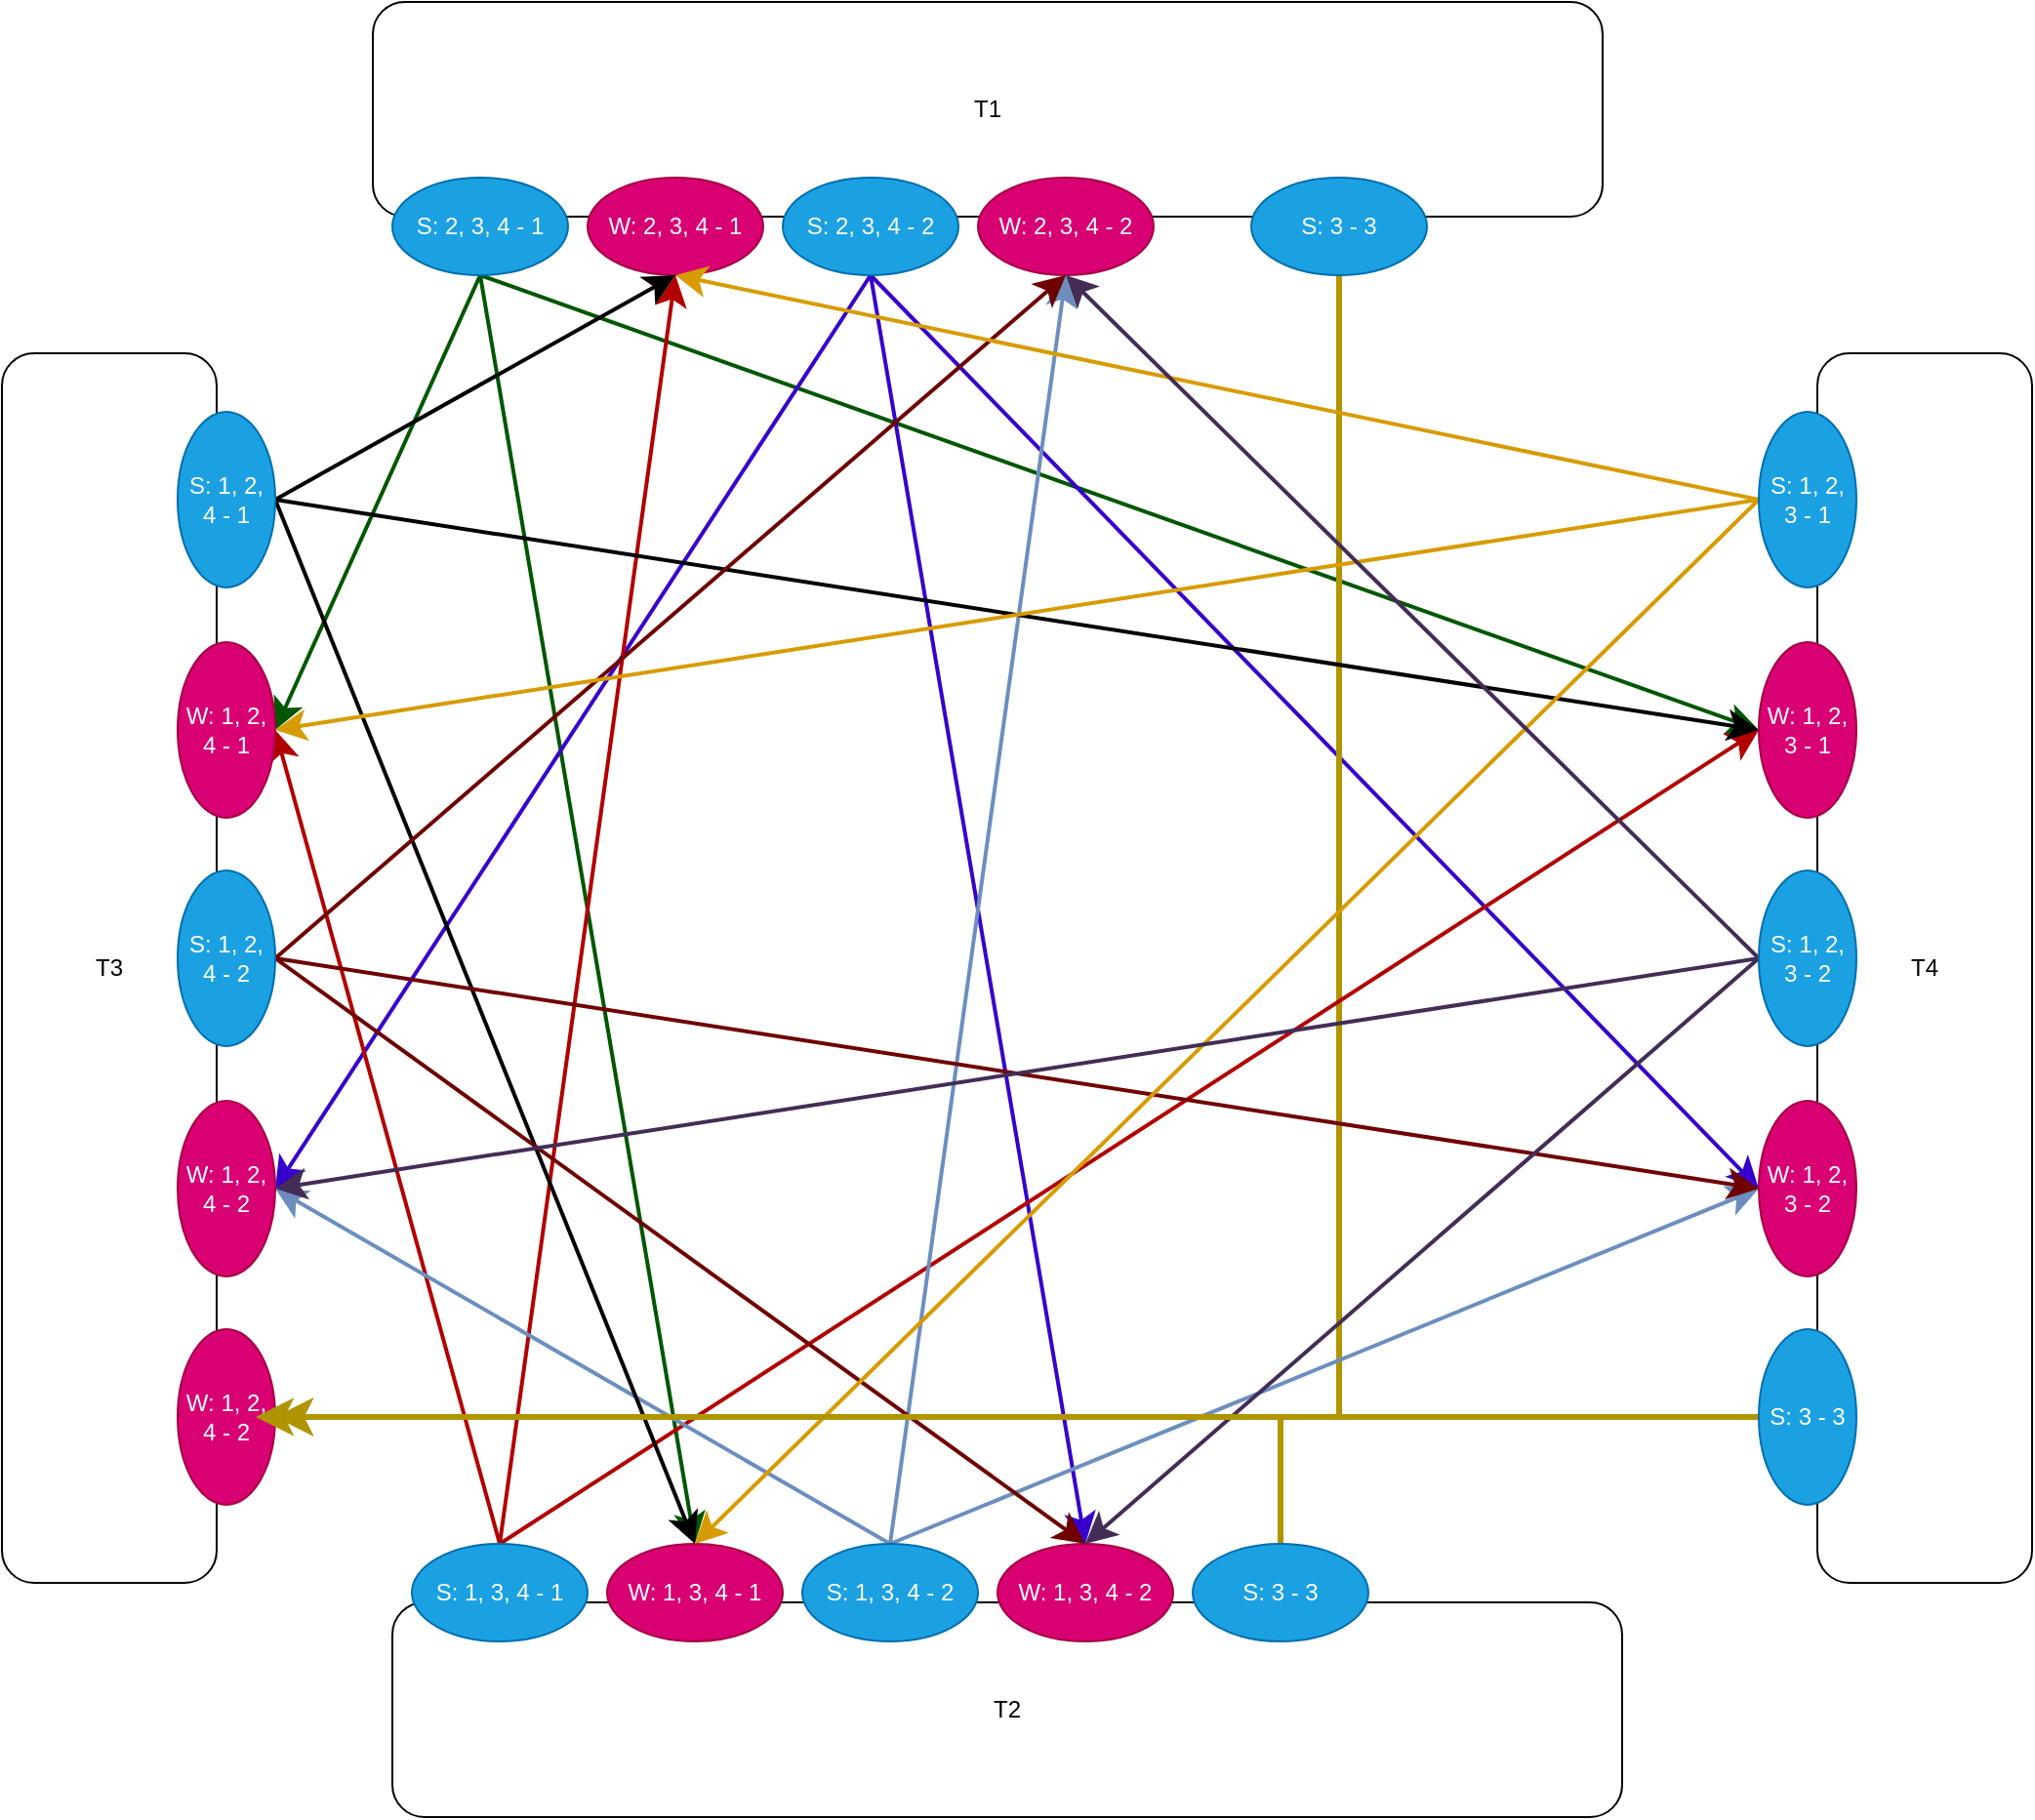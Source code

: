 <mxfile version="26.2.13">
  <diagram name="Page-1" id="DjUkn-ihwKVDMETKgou2">
    <mxGraphModel dx="2598" dy="2072" grid="1" gridSize="10" guides="1" tooltips="1" connect="1" arrows="1" fold="1" page="1" pageScale="1" pageWidth="850" pageHeight="1100" math="0" shadow="0">
      <root>
        <mxCell id="0" />
        <mxCell id="1" parent="0" />
        <mxCell id="Jsp00AbTkwFlg9TskLLd-2" value="T1" style="rounded=1;whiteSpace=wrap;html=1;" vertex="1" parent="1">
          <mxGeometry x="130" y="-170" width="630" height="110" as="geometry" />
        </mxCell>
        <mxCell id="Jsp00AbTkwFlg9TskLLd-42" style="rounded=0;orthogonalLoop=1;jettySize=auto;html=1;exitX=0.5;exitY=1;exitDx=0;exitDy=0;entryX=0.5;entryY=0;entryDx=0;entryDy=0;strokeWidth=2;curved=0;endSize=10;startSize=10;fillColor=#008a00;strokeColor=#005700;" edge="1" parent="1" source="Jsp00AbTkwFlg9TskLLd-6" target="Jsp00AbTkwFlg9TskLLd-28">
          <mxGeometry relative="1" as="geometry" />
        </mxCell>
        <mxCell id="Jsp00AbTkwFlg9TskLLd-43" style="rounded=0;orthogonalLoop=1;jettySize=auto;html=1;exitX=0.5;exitY=1;exitDx=0;exitDy=0;entryX=0.5;entryY=1;entryDx=0;entryDy=0;strokeWidth=2;curved=0;endSize=10;startSize=10;fillColor=#008a00;strokeColor=#005700;" edge="1" parent="1" source="Jsp00AbTkwFlg9TskLLd-6" target="Jsp00AbTkwFlg9TskLLd-36">
          <mxGeometry relative="1" as="geometry" />
        </mxCell>
        <mxCell id="Jsp00AbTkwFlg9TskLLd-44" style="rounded=0;orthogonalLoop=1;jettySize=auto;html=1;exitX=0.5;exitY=1;exitDx=0;exitDy=0;entryX=0.5;entryY=0;entryDx=0;entryDy=0;strokeWidth=2;curved=0;endSize=10;startSize=10;fillColor=#008a00;strokeColor=#005700;" edge="1" parent="1" source="Jsp00AbTkwFlg9TskLLd-6" target="Jsp00AbTkwFlg9TskLLd-21">
          <mxGeometry relative="1" as="geometry" />
        </mxCell>
        <mxCell id="Jsp00AbTkwFlg9TskLLd-6" value="S: 2, 3, 4 - 1" style="ellipse;whiteSpace=wrap;html=1;fillColor=#1ba1e2;fontColor=#ffffff;strokeColor=#006EAF;strokeWidth=1;" vertex="1" parent="1">
          <mxGeometry x="140" y="-80" width="90" height="50" as="geometry" />
        </mxCell>
        <mxCell id="Jsp00AbTkwFlg9TskLLd-7" value="W: 2, 3, 4 - 1" style="ellipse;whiteSpace=wrap;html=1;fillColor=#d80073;fontColor=#ffffff;strokeColor=#A50040;strokeWidth=1;" vertex="1" parent="1">
          <mxGeometry x="240" y="-80" width="90" height="50" as="geometry" />
        </mxCell>
        <mxCell id="Jsp00AbTkwFlg9TskLLd-61" style="rounded=0;orthogonalLoop=1;jettySize=auto;html=1;exitX=0.5;exitY=1;exitDx=0;exitDy=0;entryX=0.5;entryY=0;entryDx=0;entryDy=0;fillColor=#6a00ff;strokeColor=#3700CC;strokeWidth=2;curved=0;endSize=10;startSize=10;" edge="1" parent="1" source="Jsp00AbTkwFlg9TskLLd-8" target="Jsp00AbTkwFlg9TskLLd-30">
          <mxGeometry relative="1" as="geometry" />
        </mxCell>
        <mxCell id="Jsp00AbTkwFlg9TskLLd-64" style="rounded=0;orthogonalLoop=1;jettySize=auto;html=1;exitX=0.5;exitY=1;exitDx=0;exitDy=0;entryX=0.5;entryY=1;entryDx=0;entryDy=0;fillColor=#6a00ff;strokeColor=#3700CC;strokeWidth=2;curved=0;endSize=10;startSize=10;" edge="1" parent="1" source="Jsp00AbTkwFlg9TskLLd-8" target="Jsp00AbTkwFlg9TskLLd-38">
          <mxGeometry relative="1" as="geometry" />
        </mxCell>
        <mxCell id="Jsp00AbTkwFlg9TskLLd-65" style="rounded=0;orthogonalLoop=1;jettySize=auto;html=1;exitX=0.5;exitY=1;exitDx=0;exitDy=0;entryX=0.5;entryY=0;entryDx=0;entryDy=0;strokeWidth=2;curved=0;endSize=10;startSize=10;fillColor=#6a00ff;strokeColor=#3700CC;" edge="1" parent="1" source="Jsp00AbTkwFlg9TskLLd-8" target="Jsp00AbTkwFlg9TskLLd-23">
          <mxGeometry relative="1" as="geometry" />
        </mxCell>
        <mxCell id="Jsp00AbTkwFlg9TskLLd-8" value="S: 2, 3, 4 - 2" style="ellipse;whiteSpace=wrap;html=1;fillColor=#1ba1e2;fontColor=#ffffff;strokeColor=#006EAF;strokeWidth=1;" vertex="1" parent="1">
          <mxGeometry x="340" y="-80" width="90" height="50" as="geometry" />
        </mxCell>
        <mxCell id="Jsp00AbTkwFlg9TskLLd-9" value="W: 2, 3, 4 - 2" style="ellipse;whiteSpace=wrap;html=1;fillColor=#d80073;fontColor=#ffffff;strokeColor=#A50040;strokeWidth=1;" vertex="1" parent="1">
          <mxGeometry x="440" y="-80" width="90" height="50" as="geometry" />
        </mxCell>
        <mxCell id="Jsp00AbTkwFlg9TskLLd-77" style="edgeStyle=orthogonalEdgeStyle;rounded=0;orthogonalLoop=1;jettySize=auto;html=1;exitX=0.5;exitY=1;exitDx=0;exitDy=0;entryX=0.5;entryY=0;entryDx=0;entryDy=0;fillColor=#e3c800;strokeColor=#B09500;strokeWidth=3;endSize=10;startSize=10;" edge="1" parent="1" source="Jsp00AbTkwFlg9TskLLd-11" target="Jsp00AbTkwFlg9TskLLd-33">
          <mxGeometry relative="1" as="geometry" />
        </mxCell>
        <mxCell id="Jsp00AbTkwFlg9TskLLd-11" value="S: 3 - 3" style="ellipse;whiteSpace=wrap;html=1;fillColor=#1ba1e2;fontColor=#ffffff;strokeColor=#006EAF;strokeWidth=1;" vertex="1" parent="1">
          <mxGeometry x="580" y="-80" width="90" height="50" as="geometry" />
        </mxCell>
        <mxCell id="Jsp00AbTkwFlg9TskLLd-19" value="T2" style="rounded=1;whiteSpace=wrap;html=1;" vertex="1" parent="1">
          <mxGeometry x="140" y="650" width="630" height="110" as="geometry" />
        </mxCell>
        <mxCell id="Jsp00AbTkwFlg9TskLLd-52" style="rounded=0;orthogonalLoop=1;jettySize=auto;html=1;exitX=0.5;exitY=0;exitDx=0;exitDy=0;entryX=0.5;entryY=1;entryDx=0;entryDy=0;strokeWidth=2;curved=0;endSize=10;startSize=10;fillColor=#e51400;strokeColor=#B20000;" edge="1" parent="1" source="Jsp00AbTkwFlg9TskLLd-20" target="Jsp00AbTkwFlg9TskLLd-7">
          <mxGeometry relative="1" as="geometry">
            <mxPoint x="585" y="-30" as="targetPoint" />
          </mxGeometry>
        </mxCell>
        <mxCell id="Jsp00AbTkwFlg9TskLLd-53" style="rounded=0;orthogonalLoop=1;jettySize=auto;html=1;exitX=0.5;exitY=0;exitDx=0;exitDy=0;entryX=0.5;entryY=1;entryDx=0;entryDy=0;strokeWidth=2;curved=0;endSize=10;startSize=10;fillColor=#e51400;strokeColor=#B20000;" edge="1" parent="1" source="Jsp00AbTkwFlg9TskLLd-20" target="Jsp00AbTkwFlg9TskLLd-36">
          <mxGeometry relative="1" as="geometry" />
        </mxCell>
        <mxCell id="Jsp00AbTkwFlg9TskLLd-60" style="rounded=0;orthogonalLoop=1;jettySize=auto;html=1;exitX=0.5;exitY=0;exitDx=0;exitDy=0;entryX=0.5;entryY=0;entryDx=0;entryDy=0;strokeWidth=2;curved=0;endSize=10;startSize=10;fillColor=#e51400;strokeColor=#B20000;" edge="1" parent="1" source="Jsp00AbTkwFlg9TskLLd-20" target="Jsp00AbTkwFlg9TskLLd-28">
          <mxGeometry relative="1" as="geometry" />
        </mxCell>
        <mxCell id="Jsp00AbTkwFlg9TskLLd-20" value="&lt;div&gt;S: 1, 3, 4 - 1&lt;/div&gt;" style="ellipse;whiteSpace=wrap;html=1;fillColor=#1ba1e2;fontColor=#ffffff;strokeColor=#006EAF;" vertex="1" parent="1">
          <mxGeometry x="150" y="620" width="90" height="50" as="geometry" />
        </mxCell>
        <mxCell id="Jsp00AbTkwFlg9TskLLd-21" value="W: 1, 3, 4 - 1" style="ellipse;whiteSpace=wrap;html=1;fillColor=#d80073;fontColor=#ffffff;strokeColor=#A50040;" vertex="1" parent="1">
          <mxGeometry x="250" y="620" width="90" height="50" as="geometry" />
        </mxCell>
        <mxCell id="Jsp00AbTkwFlg9TskLLd-66" style="rounded=0;orthogonalLoop=1;jettySize=auto;html=1;exitX=0.5;exitY=0;exitDx=0;exitDy=0;entryX=0.5;entryY=1;entryDx=0;entryDy=0;strokeWidth=2;curved=0;endSize=10;startSize=10;fillColor=#dae8fc;gradientColor=#7ea6e0;strokeColor=#6c8ebf;" edge="1" parent="1" source="Jsp00AbTkwFlg9TskLLd-22" target="Jsp00AbTkwFlg9TskLLd-9">
          <mxGeometry relative="1" as="geometry" />
        </mxCell>
        <mxCell id="Jsp00AbTkwFlg9TskLLd-67" style="rounded=0;orthogonalLoop=1;jettySize=auto;html=1;exitX=0.5;exitY=0;exitDx=0;exitDy=0;entryX=0.5;entryY=0;entryDx=0;entryDy=0;strokeWidth=2;curved=0;endSize=10;startSize=10;fillColor=#dae8fc;gradientColor=#7ea6e0;strokeColor=#6c8ebf;" edge="1" parent="1" source="Jsp00AbTkwFlg9TskLLd-22" target="Jsp00AbTkwFlg9TskLLd-30">
          <mxGeometry relative="1" as="geometry" />
        </mxCell>
        <mxCell id="Jsp00AbTkwFlg9TskLLd-68" style="rounded=0;orthogonalLoop=1;jettySize=auto;html=1;exitX=0.5;exitY=0;exitDx=0;exitDy=0;entryX=0.5;entryY=1;entryDx=0;entryDy=0;strokeWidth=2;curved=0;endSize=10;startSize=10;fillColor=#dae8fc;gradientColor=#7ea6e0;strokeColor=#6c8ebf;" edge="1" parent="1" source="Jsp00AbTkwFlg9TskLLd-22" target="Jsp00AbTkwFlg9TskLLd-38">
          <mxGeometry relative="1" as="geometry" />
        </mxCell>
        <mxCell id="Jsp00AbTkwFlg9TskLLd-22" value="&lt;div&gt;S: 1, 3, 4 - 2&lt;/div&gt;" style="ellipse;whiteSpace=wrap;html=1;fillColor=#1ba1e2;fontColor=#ffffff;strokeColor=#006EAF;" vertex="1" parent="1">
          <mxGeometry x="350" y="620" width="90" height="50" as="geometry" />
        </mxCell>
        <mxCell id="Jsp00AbTkwFlg9TskLLd-23" value="W: 1, 3, 4 - 2" style="ellipse;whiteSpace=wrap;html=1;fillColor=#d80073;fontColor=#ffffff;strokeColor=#A50040;" vertex="1" parent="1">
          <mxGeometry x="450" y="620" width="90" height="50" as="geometry" />
        </mxCell>
        <mxCell id="Jsp00AbTkwFlg9TskLLd-75" style="edgeStyle=orthogonalEdgeStyle;rounded=0;orthogonalLoop=1;jettySize=auto;html=1;exitX=0.5;exitY=0;exitDx=0;exitDy=0;entryX=0.5;entryY=0;entryDx=0;entryDy=0;fillColor=#e3c800;strokeColor=#B09500;strokeWidth=3;endSize=10;startSize=10;" edge="1" parent="1" source="Jsp00AbTkwFlg9TskLLd-25" target="Jsp00AbTkwFlg9TskLLd-33">
          <mxGeometry relative="1" as="geometry" />
        </mxCell>
        <mxCell id="Jsp00AbTkwFlg9TskLLd-25" value="S: 3 - 3" style="ellipse;whiteSpace=wrap;html=1;fillColor=#1ba1e2;fontColor=#ffffff;strokeColor=#006EAF;" vertex="1" parent="1">
          <mxGeometry x="550" y="620" width="90" height="50" as="geometry" />
        </mxCell>
        <mxCell id="Jsp00AbTkwFlg9TskLLd-26" value="T3" style="rounded=1;whiteSpace=wrap;html=1;direction=south;" vertex="1" parent="1">
          <mxGeometry x="-60" y="10" width="110" height="630" as="geometry" />
        </mxCell>
        <mxCell id="Jsp00AbTkwFlg9TskLLd-45" style="rounded=0;orthogonalLoop=1;jettySize=auto;html=1;exitX=0.5;exitY=0;exitDx=0;exitDy=0;entryX=0.5;entryY=1;entryDx=0;entryDy=0;strokeWidth=2;curved=0;endSize=10;startSize=10;" edge="1" parent="1" source="Jsp00AbTkwFlg9TskLLd-27" target="Jsp00AbTkwFlg9TskLLd-36">
          <mxGeometry relative="1" as="geometry" />
        </mxCell>
        <mxCell id="Jsp00AbTkwFlg9TskLLd-47" style="rounded=0;orthogonalLoop=1;jettySize=auto;html=1;exitX=0.5;exitY=0;exitDx=0;exitDy=0;entryX=0.5;entryY=0;entryDx=0;entryDy=0;strokeWidth=2;curved=0;endSize=10;startSize=10;" edge="1" parent="1" source="Jsp00AbTkwFlg9TskLLd-27" target="Jsp00AbTkwFlg9TskLLd-21">
          <mxGeometry relative="1" as="geometry" />
        </mxCell>
        <mxCell id="Jsp00AbTkwFlg9TskLLd-48" style="rounded=0;orthogonalLoop=1;jettySize=auto;html=1;exitX=0.5;exitY=0;exitDx=0;exitDy=0;entryX=0.5;entryY=1;entryDx=0;entryDy=0;strokeWidth=2;curved=0;endSize=10;startSize=10;" edge="1" parent="1" source="Jsp00AbTkwFlg9TskLLd-27" target="Jsp00AbTkwFlg9TskLLd-7">
          <mxGeometry relative="1" as="geometry" />
        </mxCell>
        <mxCell id="Jsp00AbTkwFlg9TskLLd-27" value="&lt;div&gt;S: 1, 2, 4 - 1&lt;/div&gt;" style="ellipse;whiteSpace=wrap;html=1;fillColor=#1ba1e2;fontColor=#ffffff;strokeColor=#006EAF;direction=south;strokeWidth=1;" vertex="1" parent="1">
          <mxGeometry x="30" y="40" width="50" height="90" as="geometry" />
        </mxCell>
        <mxCell id="Jsp00AbTkwFlg9TskLLd-28" value="W: 1, 2, 4 - 1" style="ellipse;whiteSpace=wrap;html=1;fillColor=#d80073;fontColor=#ffffff;strokeColor=#A50040;direction=south;strokeWidth=1;" vertex="1" parent="1">
          <mxGeometry x="30" y="158" width="50" height="90" as="geometry" />
        </mxCell>
        <mxCell id="Jsp00AbTkwFlg9TskLLd-69" style="rounded=0;orthogonalLoop=1;jettySize=auto;html=1;exitX=0.5;exitY=0;exitDx=0;exitDy=0;entryX=0.5;entryY=1;entryDx=0;entryDy=0;strokeWidth=2;curved=0;endSize=10;startSize=10;fillColor=#a20025;strokeColor=#6F0000;" edge="1" parent="1" source="Jsp00AbTkwFlg9TskLLd-29" target="Jsp00AbTkwFlg9TskLLd-9">
          <mxGeometry relative="1" as="geometry" />
        </mxCell>
        <mxCell id="Jsp00AbTkwFlg9TskLLd-70" style="rounded=0;orthogonalLoop=1;jettySize=auto;html=1;exitX=0.5;exitY=0;exitDx=0;exitDy=0;entryX=0.5;entryY=1;entryDx=0;entryDy=0;strokeWidth=2;curved=0;endSize=10;startSize=10;fillColor=#a20025;strokeColor=#6F0000;" edge="1" parent="1" source="Jsp00AbTkwFlg9TskLLd-29" target="Jsp00AbTkwFlg9TskLLd-38">
          <mxGeometry relative="1" as="geometry" />
        </mxCell>
        <mxCell id="Jsp00AbTkwFlg9TskLLd-71" style="rounded=0;orthogonalLoop=1;jettySize=auto;html=1;exitX=0.5;exitY=0;exitDx=0;exitDy=0;entryX=0.5;entryY=0;entryDx=0;entryDy=0;strokeWidth=2;curved=0;endSize=10;startSize=10;fillColor=#a20025;strokeColor=#6F0000;" edge="1" parent="1" source="Jsp00AbTkwFlg9TskLLd-29" target="Jsp00AbTkwFlg9TskLLd-23">
          <mxGeometry relative="1" as="geometry" />
        </mxCell>
        <mxCell id="Jsp00AbTkwFlg9TskLLd-29" value="&lt;div&gt;S: 1, 2, 4 - 2&lt;/div&gt;" style="ellipse;whiteSpace=wrap;html=1;fillColor=#1ba1e2;fontColor=#ffffff;strokeColor=#006EAF;direction=south;strokeWidth=1;" vertex="1" parent="1">
          <mxGeometry x="30" y="275" width="50" height="90" as="geometry" />
        </mxCell>
        <mxCell id="Jsp00AbTkwFlg9TskLLd-30" value="W: 1, 2, 4 - 2" style="ellipse;whiteSpace=wrap;html=1;fillColor=#d80073;fontColor=#ffffff;strokeColor=#A50040;direction=south;strokeWidth=1;" vertex="1" parent="1">
          <mxGeometry x="30" y="393" width="50" height="90" as="geometry" />
        </mxCell>
        <mxCell id="Jsp00AbTkwFlg9TskLLd-33" value="W: 1, 2, 4 - 2" style="ellipse;whiteSpace=wrap;html=1;fillColor=#d80073;fontColor=#ffffff;strokeColor=#A50040;direction=south;strokeWidth=1;" vertex="1" parent="1">
          <mxGeometry x="30" y="510" width="50" height="90" as="geometry" />
        </mxCell>
        <mxCell id="Jsp00AbTkwFlg9TskLLd-34" value="T4" style="rounded=1;whiteSpace=wrap;html=1;direction=south;" vertex="1" parent="1">
          <mxGeometry x="870" y="10" width="110" height="630" as="geometry" />
        </mxCell>
        <mxCell id="Jsp00AbTkwFlg9TskLLd-49" style="rounded=0;orthogonalLoop=1;jettySize=auto;html=1;exitX=0.5;exitY=1;exitDx=0;exitDy=0;entryX=0.5;entryY=0;entryDx=0;entryDy=0;strokeWidth=2;curved=0;endSize=10;startSize=10;fillColor=#ffcd28;gradientColor=#ffa500;strokeColor=#d79b00;" edge="1" parent="1" source="Jsp00AbTkwFlg9TskLLd-35" target="Jsp00AbTkwFlg9TskLLd-28">
          <mxGeometry relative="1" as="geometry" />
        </mxCell>
        <mxCell id="Jsp00AbTkwFlg9TskLLd-50" style="rounded=0;orthogonalLoop=1;jettySize=auto;html=1;exitX=0.5;exitY=1;exitDx=0;exitDy=0;entryX=0.5;entryY=0;entryDx=0;entryDy=0;strokeWidth=2;curved=0;endSize=10;startSize=10;fillColor=#ffcd28;gradientColor=#ffa500;strokeColor=#d79b00;" edge="1" parent="1" source="Jsp00AbTkwFlg9TskLLd-35" target="Jsp00AbTkwFlg9TskLLd-21">
          <mxGeometry relative="1" as="geometry" />
        </mxCell>
        <mxCell id="Jsp00AbTkwFlg9TskLLd-51" style="rounded=0;orthogonalLoop=1;jettySize=auto;html=1;exitX=0.5;exitY=1;exitDx=0;exitDy=0;entryX=0.5;entryY=1;entryDx=0;entryDy=0;strokeWidth=2;curved=0;endSize=10;startSize=10;fillColor=#ffcd28;gradientColor=#ffa500;strokeColor=#d79b00;" edge="1" parent="1" source="Jsp00AbTkwFlg9TskLLd-35" target="Jsp00AbTkwFlg9TskLLd-7">
          <mxGeometry relative="1" as="geometry">
            <mxPoint x="585" y="-30" as="targetPoint" />
          </mxGeometry>
        </mxCell>
        <mxCell id="Jsp00AbTkwFlg9TskLLd-35" value="&lt;div&gt;S: 1, 2, 3 - 1&lt;/div&gt;" style="ellipse;whiteSpace=wrap;html=1;fillColor=#1ba1e2;fontColor=#ffffff;strokeColor=#006EAF;direction=south;strokeWidth=1;" vertex="1" parent="1">
          <mxGeometry x="840" y="40" width="50" height="90" as="geometry" />
        </mxCell>
        <mxCell id="Jsp00AbTkwFlg9TskLLd-36" value="W: 1, 2, 3 - 1" style="ellipse;whiteSpace=wrap;html=1;fillColor=#d80073;fontColor=#ffffff;strokeColor=#A50040;direction=south;strokeWidth=1;" vertex="1" parent="1">
          <mxGeometry x="840" y="158" width="50" height="90" as="geometry" />
        </mxCell>
        <mxCell id="Jsp00AbTkwFlg9TskLLd-72" style="rounded=0;orthogonalLoop=1;jettySize=auto;html=1;exitX=0.5;exitY=1;exitDx=0;exitDy=0;entryX=0.5;entryY=1;entryDx=0;entryDy=0;strokeWidth=2;endSize=10;startSize=10;fillColor=#76608a;strokeColor=#432D57;" edge="1" parent="1" source="Jsp00AbTkwFlg9TskLLd-37" target="Jsp00AbTkwFlg9TskLLd-9">
          <mxGeometry relative="1" as="geometry" />
        </mxCell>
        <mxCell id="Jsp00AbTkwFlg9TskLLd-73" style="rounded=0;orthogonalLoop=1;jettySize=auto;html=1;exitX=0.5;exitY=1;exitDx=0;exitDy=0;entryX=0.5;entryY=0;entryDx=0;entryDy=0;strokeWidth=2;endSize=10;startSize=10;fillColor=#76608a;strokeColor=#432D57;" edge="1" parent="1" source="Jsp00AbTkwFlg9TskLLd-37" target="Jsp00AbTkwFlg9TskLLd-30">
          <mxGeometry relative="1" as="geometry" />
        </mxCell>
        <mxCell id="Jsp00AbTkwFlg9TskLLd-74" style="rounded=0;orthogonalLoop=1;jettySize=auto;html=1;exitX=0.5;exitY=1;exitDx=0;exitDy=0;entryX=0.5;entryY=0;entryDx=0;entryDy=0;strokeWidth=2;endSize=10;startSize=10;fillColor=#76608a;strokeColor=#432D57;" edge="1" parent="1" source="Jsp00AbTkwFlg9TskLLd-37" target="Jsp00AbTkwFlg9TskLLd-23">
          <mxGeometry relative="1" as="geometry" />
        </mxCell>
        <mxCell id="Jsp00AbTkwFlg9TskLLd-37" value="&lt;div&gt;S: 1, 2, 3 - 2&lt;/div&gt;" style="ellipse;whiteSpace=wrap;html=1;fillColor=#1ba1e2;fontColor=#ffffff;strokeColor=#006EAF;direction=south;strokeWidth=1;" vertex="1" parent="1">
          <mxGeometry x="840" y="275" width="50" height="90" as="geometry" />
        </mxCell>
        <mxCell id="Jsp00AbTkwFlg9TskLLd-38" value="W: 1, 2, 3 - 2" style="ellipse;whiteSpace=wrap;html=1;fillColor=#d80073;fontColor=#ffffff;strokeColor=#A50040;direction=south;strokeWidth=1;" vertex="1" parent="1">
          <mxGeometry x="840" y="393" width="50" height="90" as="geometry" />
        </mxCell>
        <mxCell id="Jsp00AbTkwFlg9TskLLd-76" style="edgeStyle=orthogonalEdgeStyle;rounded=0;orthogonalLoop=1;jettySize=auto;html=1;exitX=0.5;exitY=1;exitDx=0;exitDy=0;fillColor=#e3c800;strokeColor=#B09500;strokeWidth=3;endSize=10;startSize=10;" edge="1" parent="1" source="Jsp00AbTkwFlg9TskLLd-40">
          <mxGeometry relative="1" as="geometry">
            <mxPoint x="70" y="555" as="targetPoint" />
          </mxGeometry>
        </mxCell>
        <mxCell id="Jsp00AbTkwFlg9TskLLd-40" value="&lt;div&gt;S: 3 - 3&lt;/div&gt;" style="ellipse;whiteSpace=wrap;html=1;fillColor=#1ba1e2;fontColor=#ffffff;strokeColor=#006EAF;direction=south;strokeWidth=1;" vertex="1" parent="1">
          <mxGeometry x="840" y="510" width="50" height="90" as="geometry" />
        </mxCell>
      </root>
    </mxGraphModel>
  </diagram>
</mxfile>
